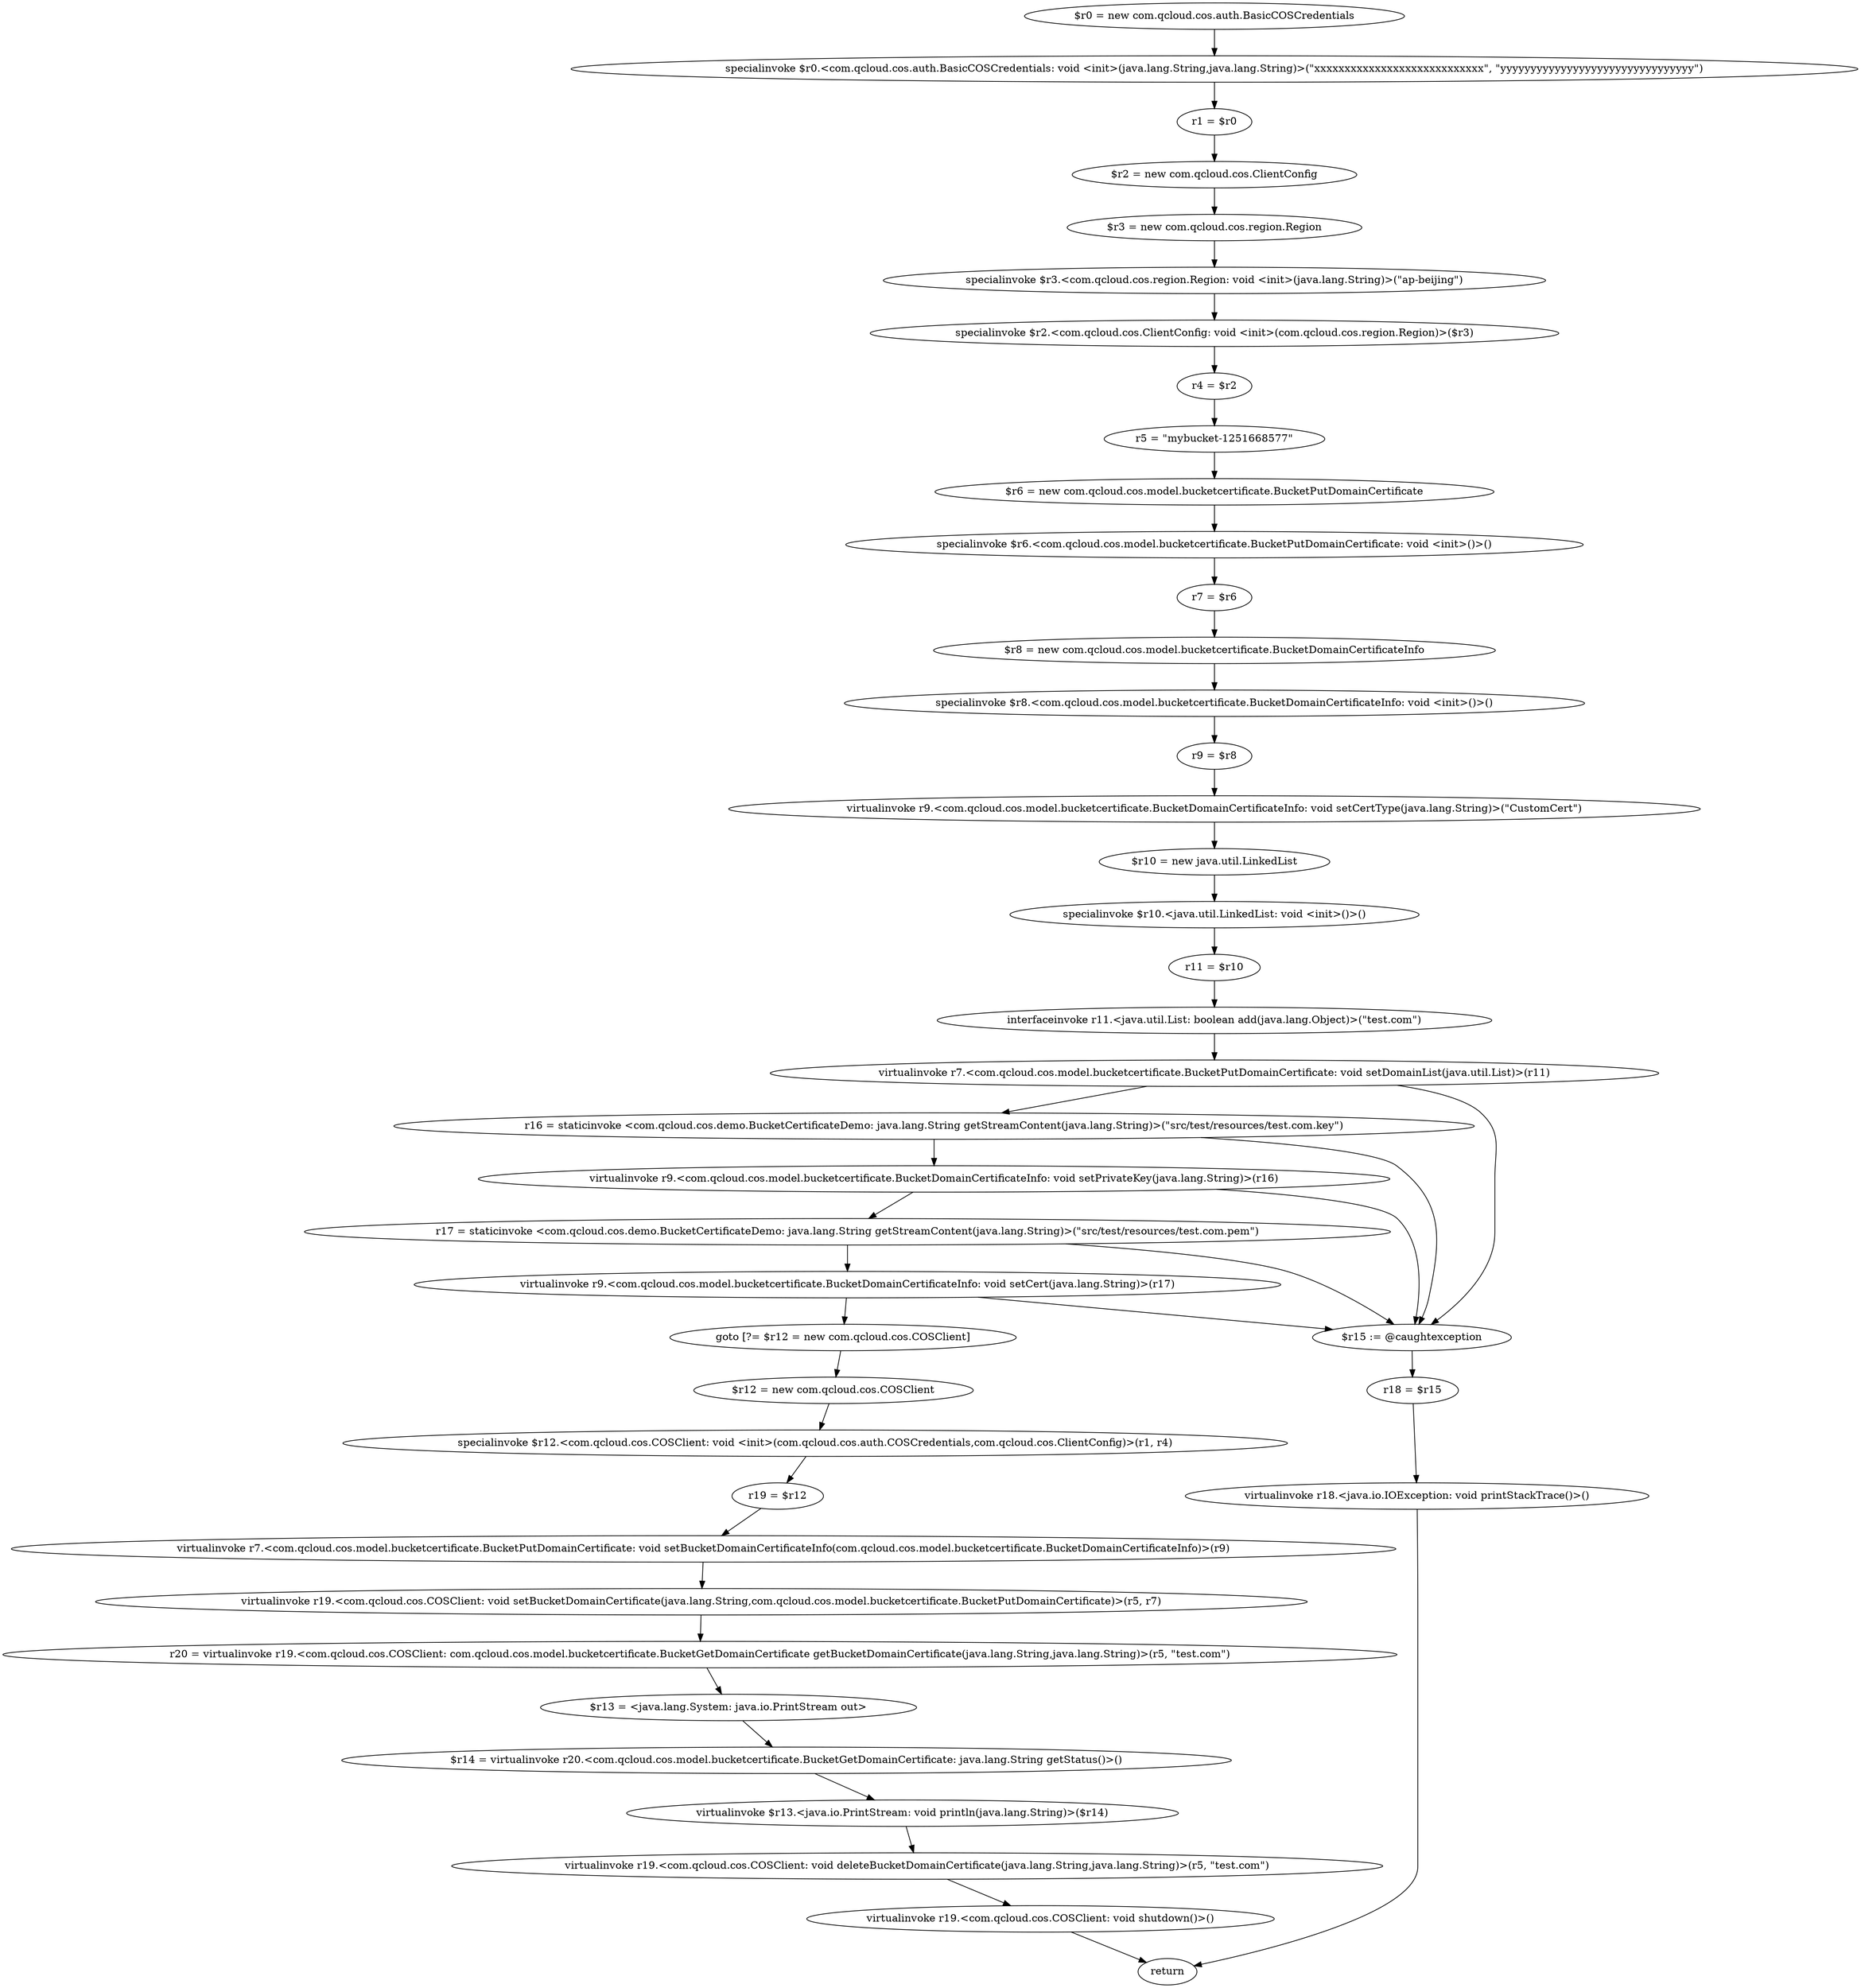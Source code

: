 digraph "unitGraph" {
    "$r0 = new com.qcloud.cos.auth.BasicCOSCredentials"
    "specialinvoke $r0.<com.qcloud.cos.auth.BasicCOSCredentials: void <init>(java.lang.String,java.lang.String)>(\"xxxxxxxxxxxxxxxxxxxxxxxxxxxx\", \"yyyyyyyyyyyyyyyyyyyyyyyyyyyyyyyy\")"
    "r1 = $r0"
    "$r2 = new com.qcloud.cos.ClientConfig"
    "$r3 = new com.qcloud.cos.region.Region"
    "specialinvoke $r3.<com.qcloud.cos.region.Region: void <init>(java.lang.String)>(\"ap-beijing\")"
    "specialinvoke $r2.<com.qcloud.cos.ClientConfig: void <init>(com.qcloud.cos.region.Region)>($r3)"
    "r4 = $r2"
    "r5 = \"mybucket-1251668577\""
    "$r6 = new com.qcloud.cos.model.bucketcertificate.BucketPutDomainCertificate"
    "specialinvoke $r6.<com.qcloud.cos.model.bucketcertificate.BucketPutDomainCertificate: void <init>()>()"
    "r7 = $r6"
    "$r8 = new com.qcloud.cos.model.bucketcertificate.BucketDomainCertificateInfo"
    "specialinvoke $r8.<com.qcloud.cos.model.bucketcertificate.BucketDomainCertificateInfo: void <init>()>()"
    "r9 = $r8"
    "virtualinvoke r9.<com.qcloud.cos.model.bucketcertificate.BucketDomainCertificateInfo: void setCertType(java.lang.String)>(\"CustomCert\")"
    "$r10 = new java.util.LinkedList"
    "specialinvoke $r10.<java.util.LinkedList: void <init>()>()"
    "r11 = $r10"
    "interfaceinvoke r11.<java.util.List: boolean add(java.lang.Object)>(\"test.com\")"
    "virtualinvoke r7.<com.qcloud.cos.model.bucketcertificate.BucketPutDomainCertificate: void setDomainList(java.util.List)>(r11)"
    "r16 = staticinvoke <com.qcloud.cos.demo.BucketCertificateDemo: java.lang.String getStreamContent(java.lang.String)>(\"src/test/resources/test.com.key\")"
    "virtualinvoke r9.<com.qcloud.cos.model.bucketcertificate.BucketDomainCertificateInfo: void setPrivateKey(java.lang.String)>(r16)"
    "r17 = staticinvoke <com.qcloud.cos.demo.BucketCertificateDemo: java.lang.String getStreamContent(java.lang.String)>(\"src/test/resources/test.com.pem\")"
    "virtualinvoke r9.<com.qcloud.cos.model.bucketcertificate.BucketDomainCertificateInfo: void setCert(java.lang.String)>(r17)"
    "goto [?= $r12 = new com.qcloud.cos.COSClient]"
    "$r15 := @caughtexception"
    "r18 = $r15"
    "virtualinvoke r18.<java.io.IOException: void printStackTrace()>()"
    "return"
    "$r12 = new com.qcloud.cos.COSClient"
    "specialinvoke $r12.<com.qcloud.cos.COSClient: void <init>(com.qcloud.cos.auth.COSCredentials,com.qcloud.cos.ClientConfig)>(r1, r4)"
    "r19 = $r12"
    "virtualinvoke r7.<com.qcloud.cos.model.bucketcertificate.BucketPutDomainCertificate: void setBucketDomainCertificateInfo(com.qcloud.cos.model.bucketcertificate.BucketDomainCertificateInfo)>(r9)"
    "virtualinvoke r19.<com.qcloud.cos.COSClient: void setBucketDomainCertificate(java.lang.String,com.qcloud.cos.model.bucketcertificate.BucketPutDomainCertificate)>(r5, r7)"
    "r20 = virtualinvoke r19.<com.qcloud.cos.COSClient: com.qcloud.cos.model.bucketcertificate.BucketGetDomainCertificate getBucketDomainCertificate(java.lang.String,java.lang.String)>(r5, \"test.com\")"
    "$r13 = <java.lang.System: java.io.PrintStream out>"
    "$r14 = virtualinvoke r20.<com.qcloud.cos.model.bucketcertificate.BucketGetDomainCertificate: java.lang.String getStatus()>()"
    "virtualinvoke $r13.<java.io.PrintStream: void println(java.lang.String)>($r14)"
    "virtualinvoke r19.<com.qcloud.cos.COSClient: void deleteBucketDomainCertificate(java.lang.String,java.lang.String)>(r5, \"test.com\")"
    "virtualinvoke r19.<com.qcloud.cos.COSClient: void shutdown()>()"
    "$r0 = new com.qcloud.cos.auth.BasicCOSCredentials"->"specialinvoke $r0.<com.qcloud.cos.auth.BasicCOSCredentials: void <init>(java.lang.String,java.lang.String)>(\"xxxxxxxxxxxxxxxxxxxxxxxxxxxx\", \"yyyyyyyyyyyyyyyyyyyyyyyyyyyyyyyy\")";
    "specialinvoke $r0.<com.qcloud.cos.auth.BasicCOSCredentials: void <init>(java.lang.String,java.lang.String)>(\"xxxxxxxxxxxxxxxxxxxxxxxxxxxx\", \"yyyyyyyyyyyyyyyyyyyyyyyyyyyyyyyy\")"->"r1 = $r0";
    "r1 = $r0"->"$r2 = new com.qcloud.cos.ClientConfig";
    "$r2 = new com.qcloud.cos.ClientConfig"->"$r3 = new com.qcloud.cos.region.Region";
    "$r3 = new com.qcloud.cos.region.Region"->"specialinvoke $r3.<com.qcloud.cos.region.Region: void <init>(java.lang.String)>(\"ap-beijing\")";
    "specialinvoke $r3.<com.qcloud.cos.region.Region: void <init>(java.lang.String)>(\"ap-beijing\")"->"specialinvoke $r2.<com.qcloud.cos.ClientConfig: void <init>(com.qcloud.cos.region.Region)>($r3)";
    "specialinvoke $r2.<com.qcloud.cos.ClientConfig: void <init>(com.qcloud.cos.region.Region)>($r3)"->"r4 = $r2";
    "r4 = $r2"->"r5 = \"mybucket-1251668577\"";
    "r5 = \"mybucket-1251668577\""->"$r6 = new com.qcloud.cos.model.bucketcertificate.BucketPutDomainCertificate";
    "$r6 = new com.qcloud.cos.model.bucketcertificate.BucketPutDomainCertificate"->"specialinvoke $r6.<com.qcloud.cos.model.bucketcertificate.BucketPutDomainCertificate: void <init>()>()";
    "specialinvoke $r6.<com.qcloud.cos.model.bucketcertificate.BucketPutDomainCertificate: void <init>()>()"->"r7 = $r6";
    "r7 = $r6"->"$r8 = new com.qcloud.cos.model.bucketcertificate.BucketDomainCertificateInfo";
    "$r8 = new com.qcloud.cos.model.bucketcertificate.BucketDomainCertificateInfo"->"specialinvoke $r8.<com.qcloud.cos.model.bucketcertificate.BucketDomainCertificateInfo: void <init>()>()";
    "specialinvoke $r8.<com.qcloud.cos.model.bucketcertificate.BucketDomainCertificateInfo: void <init>()>()"->"r9 = $r8";
    "r9 = $r8"->"virtualinvoke r9.<com.qcloud.cos.model.bucketcertificate.BucketDomainCertificateInfo: void setCertType(java.lang.String)>(\"CustomCert\")";
    "virtualinvoke r9.<com.qcloud.cos.model.bucketcertificate.BucketDomainCertificateInfo: void setCertType(java.lang.String)>(\"CustomCert\")"->"$r10 = new java.util.LinkedList";
    "$r10 = new java.util.LinkedList"->"specialinvoke $r10.<java.util.LinkedList: void <init>()>()";
    "specialinvoke $r10.<java.util.LinkedList: void <init>()>()"->"r11 = $r10";
    "r11 = $r10"->"interfaceinvoke r11.<java.util.List: boolean add(java.lang.Object)>(\"test.com\")";
    "interfaceinvoke r11.<java.util.List: boolean add(java.lang.Object)>(\"test.com\")"->"virtualinvoke r7.<com.qcloud.cos.model.bucketcertificate.BucketPutDomainCertificate: void setDomainList(java.util.List)>(r11)";
    "virtualinvoke r7.<com.qcloud.cos.model.bucketcertificate.BucketPutDomainCertificate: void setDomainList(java.util.List)>(r11)"->"r16 = staticinvoke <com.qcloud.cos.demo.BucketCertificateDemo: java.lang.String getStreamContent(java.lang.String)>(\"src/test/resources/test.com.key\")";
    "virtualinvoke r7.<com.qcloud.cos.model.bucketcertificate.BucketPutDomainCertificate: void setDomainList(java.util.List)>(r11)"->"$r15 := @caughtexception";
    "r16 = staticinvoke <com.qcloud.cos.demo.BucketCertificateDemo: java.lang.String getStreamContent(java.lang.String)>(\"src/test/resources/test.com.key\")"->"virtualinvoke r9.<com.qcloud.cos.model.bucketcertificate.BucketDomainCertificateInfo: void setPrivateKey(java.lang.String)>(r16)";
    "r16 = staticinvoke <com.qcloud.cos.demo.BucketCertificateDemo: java.lang.String getStreamContent(java.lang.String)>(\"src/test/resources/test.com.key\")"->"$r15 := @caughtexception";
    "virtualinvoke r9.<com.qcloud.cos.model.bucketcertificate.BucketDomainCertificateInfo: void setPrivateKey(java.lang.String)>(r16)"->"r17 = staticinvoke <com.qcloud.cos.demo.BucketCertificateDemo: java.lang.String getStreamContent(java.lang.String)>(\"src/test/resources/test.com.pem\")";
    "virtualinvoke r9.<com.qcloud.cos.model.bucketcertificate.BucketDomainCertificateInfo: void setPrivateKey(java.lang.String)>(r16)"->"$r15 := @caughtexception";
    "r17 = staticinvoke <com.qcloud.cos.demo.BucketCertificateDemo: java.lang.String getStreamContent(java.lang.String)>(\"src/test/resources/test.com.pem\")"->"virtualinvoke r9.<com.qcloud.cos.model.bucketcertificate.BucketDomainCertificateInfo: void setCert(java.lang.String)>(r17)";
    "r17 = staticinvoke <com.qcloud.cos.demo.BucketCertificateDemo: java.lang.String getStreamContent(java.lang.String)>(\"src/test/resources/test.com.pem\")"->"$r15 := @caughtexception";
    "virtualinvoke r9.<com.qcloud.cos.model.bucketcertificate.BucketDomainCertificateInfo: void setCert(java.lang.String)>(r17)"->"goto [?= $r12 = new com.qcloud.cos.COSClient]";
    "virtualinvoke r9.<com.qcloud.cos.model.bucketcertificate.BucketDomainCertificateInfo: void setCert(java.lang.String)>(r17)"->"$r15 := @caughtexception";
    "goto [?= $r12 = new com.qcloud.cos.COSClient]"->"$r12 = new com.qcloud.cos.COSClient";
    "$r15 := @caughtexception"->"r18 = $r15";
    "r18 = $r15"->"virtualinvoke r18.<java.io.IOException: void printStackTrace()>()";
    "virtualinvoke r18.<java.io.IOException: void printStackTrace()>()"->"return";
    "$r12 = new com.qcloud.cos.COSClient"->"specialinvoke $r12.<com.qcloud.cos.COSClient: void <init>(com.qcloud.cos.auth.COSCredentials,com.qcloud.cos.ClientConfig)>(r1, r4)";
    "specialinvoke $r12.<com.qcloud.cos.COSClient: void <init>(com.qcloud.cos.auth.COSCredentials,com.qcloud.cos.ClientConfig)>(r1, r4)"->"r19 = $r12";
    "r19 = $r12"->"virtualinvoke r7.<com.qcloud.cos.model.bucketcertificate.BucketPutDomainCertificate: void setBucketDomainCertificateInfo(com.qcloud.cos.model.bucketcertificate.BucketDomainCertificateInfo)>(r9)";
    "virtualinvoke r7.<com.qcloud.cos.model.bucketcertificate.BucketPutDomainCertificate: void setBucketDomainCertificateInfo(com.qcloud.cos.model.bucketcertificate.BucketDomainCertificateInfo)>(r9)"->"virtualinvoke r19.<com.qcloud.cos.COSClient: void setBucketDomainCertificate(java.lang.String,com.qcloud.cos.model.bucketcertificate.BucketPutDomainCertificate)>(r5, r7)";
    "virtualinvoke r19.<com.qcloud.cos.COSClient: void setBucketDomainCertificate(java.lang.String,com.qcloud.cos.model.bucketcertificate.BucketPutDomainCertificate)>(r5, r7)"->"r20 = virtualinvoke r19.<com.qcloud.cos.COSClient: com.qcloud.cos.model.bucketcertificate.BucketGetDomainCertificate getBucketDomainCertificate(java.lang.String,java.lang.String)>(r5, \"test.com\")";
    "r20 = virtualinvoke r19.<com.qcloud.cos.COSClient: com.qcloud.cos.model.bucketcertificate.BucketGetDomainCertificate getBucketDomainCertificate(java.lang.String,java.lang.String)>(r5, \"test.com\")"->"$r13 = <java.lang.System: java.io.PrintStream out>";
    "$r13 = <java.lang.System: java.io.PrintStream out>"->"$r14 = virtualinvoke r20.<com.qcloud.cos.model.bucketcertificate.BucketGetDomainCertificate: java.lang.String getStatus()>()";
    "$r14 = virtualinvoke r20.<com.qcloud.cos.model.bucketcertificate.BucketGetDomainCertificate: java.lang.String getStatus()>()"->"virtualinvoke $r13.<java.io.PrintStream: void println(java.lang.String)>($r14)";
    "virtualinvoke $r13.<java.io.PrintStream: void println(java.lang.String)>($r14)"->"virtualinvoke r19.<com.qcloud.cos.COSClient: void deleteBucketDomainCertificate(java.lang.String,java.lang.String)>(r5, \"test.com\")";
    "virtualinvoke r19.<com.qcloud.cos.COSClient: void deleteBucketDomainCertificate(java.lang.String,java.lang.String)>(r5, \"test.com\")"->"virtualinvoke r19.<com.qcloud.cos.COSClient: void shutdown()>()";
    "virtualinvoke r19.<com.qcloud.cos.COSClient: void shutdown()>()"->"return";
}
